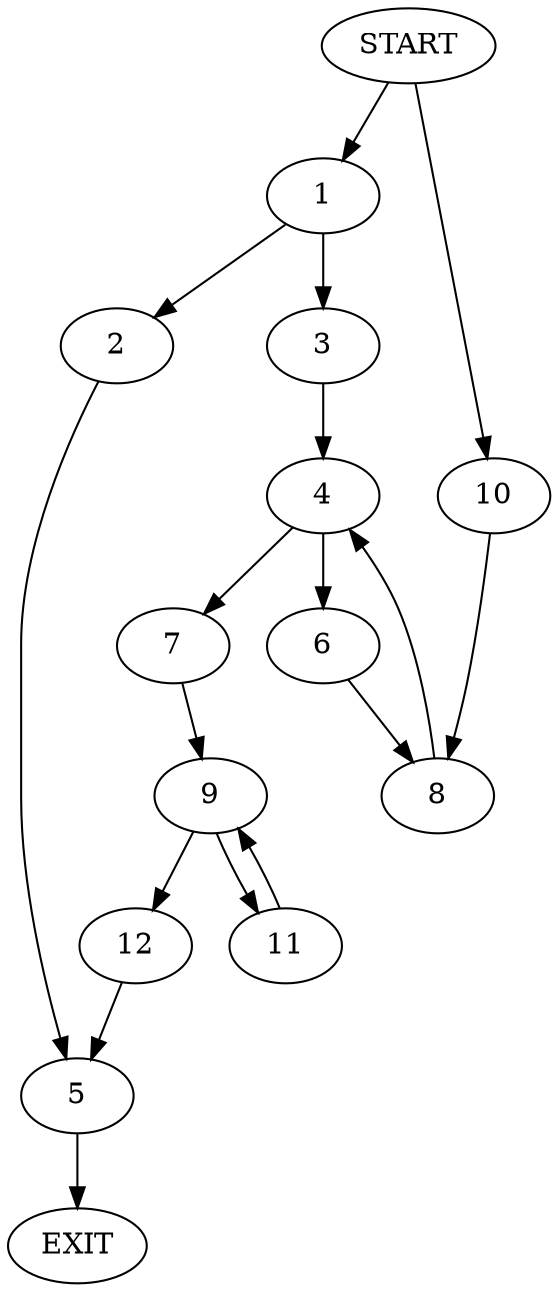 digraph {
0 [label="START"]
13 [label="EXIT"]
0 -> 1
1 -> 2
1 -> 3
3 -> 4
2 -> 5
4 -> 6
4 -> 7
6 -> 8
7 -> 9
8 -> 4
0 -> 10
10 -> 8
9 -> 11
9 -> 12
11 -> 9
12 -> 5
5 -> 13
}
